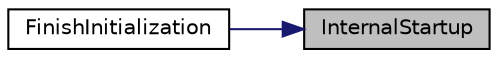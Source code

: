 digraph "InternalStartup"
{
 // LATEX_PDF_SIZE
  edge [fontname="Helvetica",fontsize="10",labelfontname="Helvetica",labelfontsize="10"];
  node [fontname="Helvetica",fontsize="10",shape=record];
  rankdir="RL";
  Node79 [label="InternalStartup",height=0.2,width=0.4,color="black", fillcolor="grey75", style="filled", fontcolor="black",tooltip="此為設計工具支援所需的方法 - 請勿使用程式碼編輯器 修改這個方法的內容。"];
  Node79 -> Node80 [dir="back",color="midnightblue",fontsize="10",style="solid",fontname="Helvetica"];
  Node80 [label="FinishInitialization",height=0.2,width=0.4,color="black", fillcolor="white", style="filled",URL="$classviolet_1_1ThisAddIn.html#a75fc1d63e402c9eea564f5246ae6b7a3",tooltip=" "];
}
